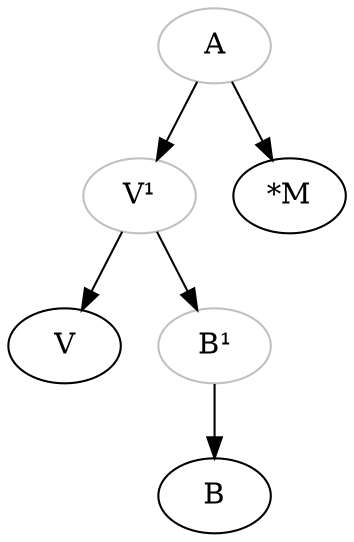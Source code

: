 digraph {

Archetype [label="A", color="grey"]
V1 [label="V¹", color="grey"]
M [label="*M"] # Asterik indicates that the witness is lost, but there are modern transcriptions.
Archetype -> V1
Archetype -> M

V1 -> V
B1 [label="B¹", color="grey"]
V1 -> B1
B1 -> B 

}

